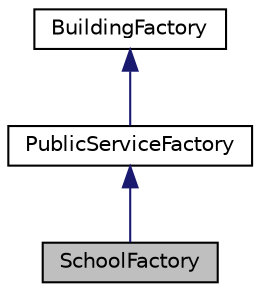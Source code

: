 digraph "SchoolFactory"
{
 // LATEX_PDF_SIZE
  edge [fontname="Helvetica",fontsize="10",labelfontname="Helvetica",labelfontsize="10"];
  node [fontname="Helvetica",fontsize="10",shape=record];
  Node1 [label="SchoolFactory",height=0.2,width=0.4,color="black", fillcolor="grey75", style="filled", fontcolor="black",tooltip="A factory class for creating school buildings."];
  Node2 -> Node1 [dir="back",color="midnightblue",fontsize="10",style="solid",fontname="Helvetica"];
  Node2 [label="PublicServiceFactory",height=0.2,width=0.4,color="black", fillcolor="white", style="filled",URL="$classPublicServiceFactory.html",tooltip="A factory class for creating public service buildings."];
  Node3 -> Node2 [dir="back",color="midnightblue",fontsize="10",style="solid",fontname="Helvetica"];
  Node3 [label="BuildingFactory",height=0.2,width=0.4,color="black", fillcolor="white", style="filled",URL="$classBuildingFactory.html",tooltip="An abstract factory class for creating Building objects."];
}
